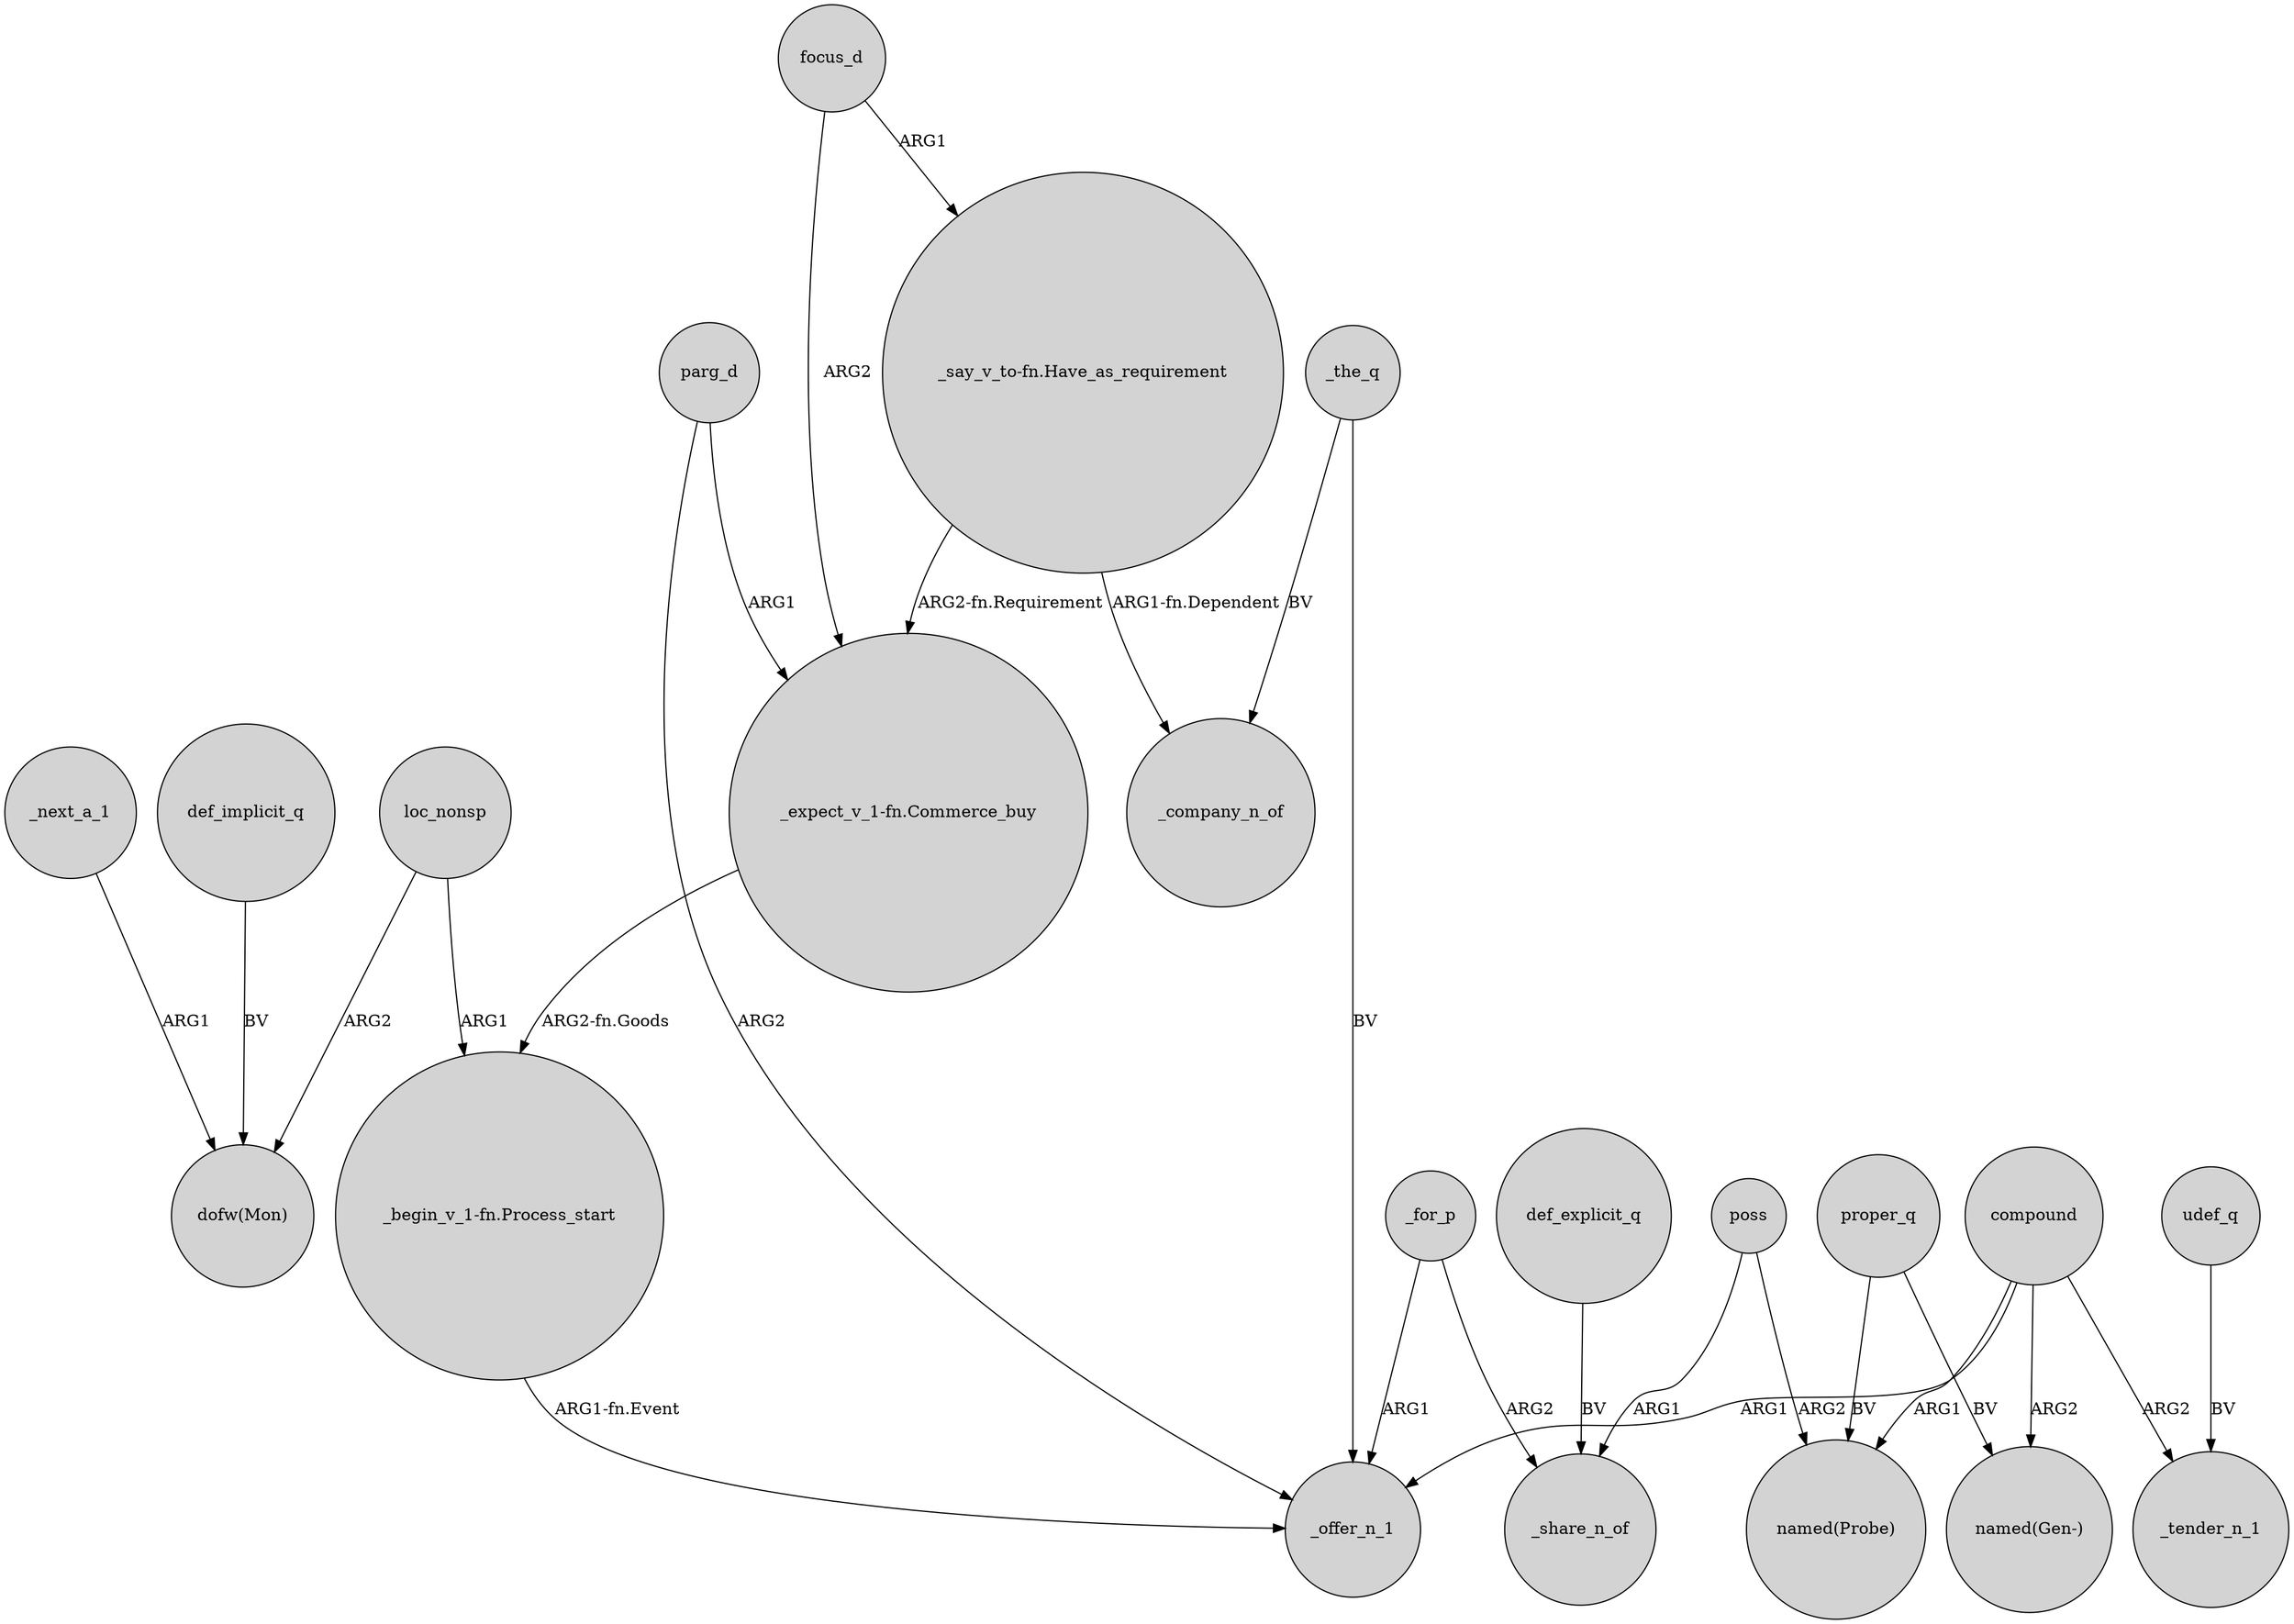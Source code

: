 digraph {
	node [shape=circle style=filled]
	_next_a_1 -> "dofw(Mon)" [label=ARG1]
	parg_d -> _offer_n_1 [label=ARG2]
	_for_p -> _offer_n_1 [label=ARG1]
	_for_p -> _share_n_of [label=ARG2]
	loc_nonsp -> "_begin_v_1-fn.Process_start" [label=ARG1]
	compound -> "named(Probe)" [label=ARG1]
	focus_d -> "_say_v_to-fn.Have_as_requirement" [label=ARG1]
	def_explicit_q -> _share_n_of [label=BV]
	def_implicit_q -> "dofw(Mon)" [label=BV]
	"_begin_v_1-fn.Process_start" -> _offer_n_1 [label="ARG1-fn.Event"]
	"_say_v_to-fn.Have_as_requirement" -> "_expect_v_1-fn.Commerce_buy" [label="ARG2-fn.Requirement"]
	poss -> "named(Probe)" [label=ARG2]
	compound -> _offer_n_1 [label=ARG1]
	compound -> "named(Gen-)" [label=ARG2]
	"_say_v_to-fn.Have_as_requirement" -> _company_n_of [label="ARG1-fn.Dependent"]
	proper_q -> "named(Probe)" [label=BV]
	loc_nonsp -> "dofw(Mon)" [label=ARG2]
	udef_q -> _tender_n_1 [label=BV]
	compound -> _tender_n_1 [label=ARG2]
	poss -> _share_n_of [label=ARG1]
	_the_q -> _offer_n_1 [label=BV]
	"_expect_v_1-fn.Commerce_buy" -> "_begin_v_1-fn.Process_start" [label="ARG2-fn.Goods"]
	proper_q -> "named(Gen-)" [label=BV]
	_the_q -> _company_n_of [label=BV]
	parg_d -> "_expect_v_1-fn.Commerce_buy" [label=ARG1]
	focus_d -> "_expect_v_1-fn.Commerce_buy" [label=ARG2]
}
